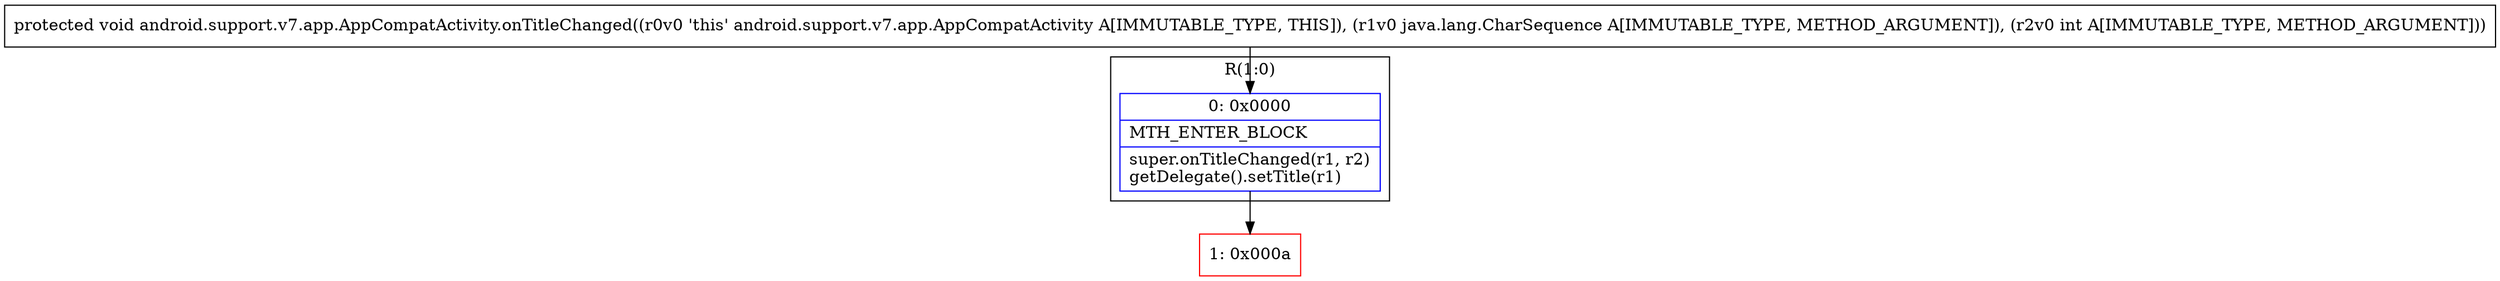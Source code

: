 digraph "CFG forandroid.support.v7.app.AppCompatActivity.onTitleChanged(Ljava\/lang\/CharSequence;I)V" {
subgraph cluster_Region_1283997432 {
label = "R(1:0)";
node [shape=record,color=blue];
Node_0 [shape=record,label="{0\:\ 0x0000|MTH_ENTER_BLOCK\l|super.onTitleChanged(r1, r2)\lgetDelegate().setTitle(r1)\l}"];
}
Node_1 [shape=record,color=red,label="{1\:\ 0x000a}"];
MethodNode[shape=record,label="{protected void android.support.v7.app.AppCompatActivity.onTitleChanged((r0v0 'this' android.support.v7.app.AppCompatActivity A[IMMUTABLE_TYPE, THIS]), (r1v0 java.lang.CharSequence A[IMMUTABLE_TYPE, METHOD_ARGUMENT]), (r2v0 int A[IMMUTABLE_TYPE, METHOD_ARGUMENT])) }"];
MethodNode -> Node_0;
Node_0 -> Node_1;
}


